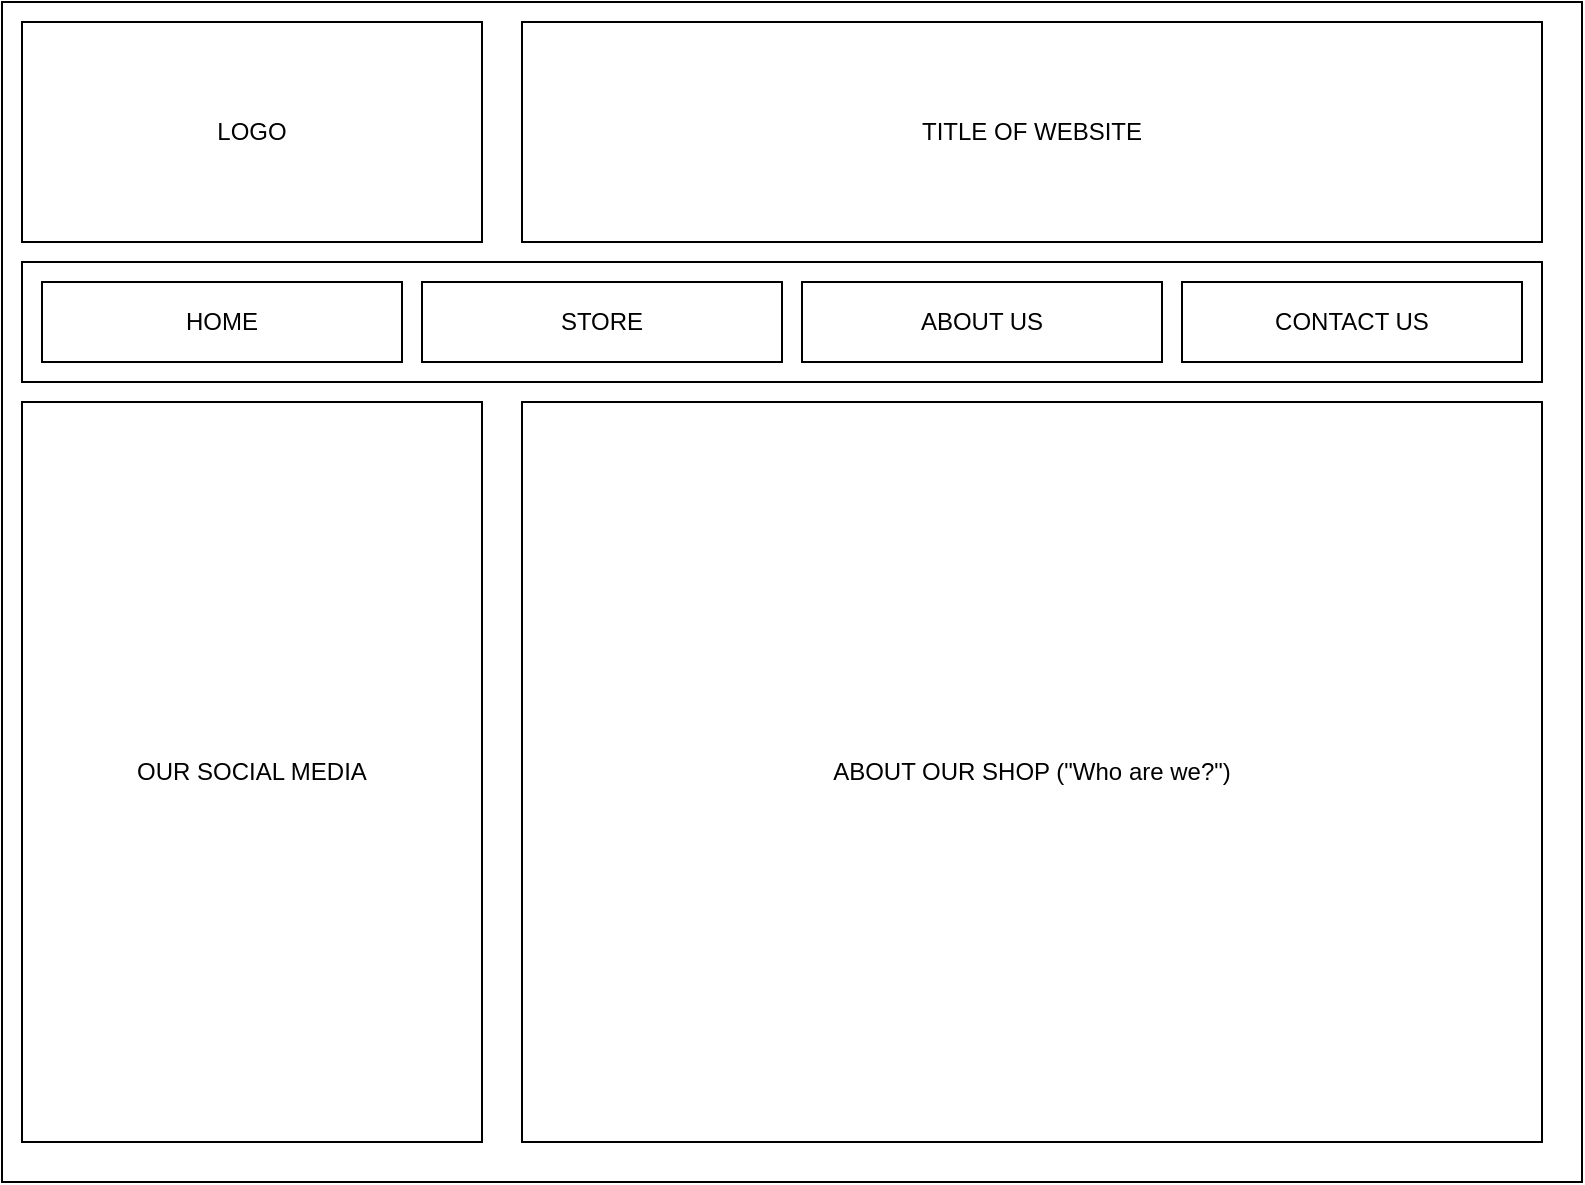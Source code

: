 <mxfile version="13.10.3" type="device"><diagram id="smVkLgaPRbsb72hqXyXr" name="Page-1"><mxGraphModel dx="1449" dy="627" grid="1" gridSize="10" guides="1" tooltips="1" connect="1" arrows="1" fold="1" page="1" pageScale="1" pageWidth="827" pageHeight="1169" math="0" shadow="0"><root><mxCell id="0"/><mxCell id="1" parent="0"/><mxCell id="NZYQVYrtvqEn0E00U35P-1" value="" style="rounded=0;whiteSpace=wrap;html=1;" vertex="1" parent="1"><mxGeometry x="20" y="30" width="790" height="590" as="geometry"/></mxCell><mxCell id="NZYQVYrtvqEn0E00U35P-3" value="OUR SOCIAL MEDIA" style="rounded=0;whiteSpace=wrap;html=1;" vertex="1" parent="1"><mxGeometry x="30" y="230" width="230" height="370" as="geometry"/></mxCell><mxCell id="NZYQVYrtvqEn0E00U35P-4" value="ABOUT OUR SHOP (&quot;Who are we?&quot;)" style="rounded=0;whiteSpace=wrap;html=1;" vertex="1" parent="1"><mxGeometry x="280" y="230" width="510" height="370" as="geometry"/></mxCell><mxCell id="NZYQVYrtvqEn0E00U35P-5" value="LOGO" style="rounded=0;whiteSpace=wrap;html=1;" vertex="1" parent="1"><mxGeometry x="30" y="40" width="230" height="110" as="geometry"/></mxCell><mxCell id="NZYQVYrtvqEn0E00U35P-6" value="TITLE OF WEBSITE" style="rounded=0;whiteSpace=wrap;html=1;" vertex="1" parent="1"><mxGeometry x="280" y="40" width="510" height="110" as="geometry"/></mxCell><mxCell id="NZYQVYrtvqEn0E00U35P-7" value="" style="rounded=0;whiteSpace=wrap;html=1;" vertex="1" parent="1"><mxGeometry x="30" y="160" width="760" height="60" as="geometry"/></mxCell><mxCell id="NZYQVYrtvqEn0E00U35P-8" value="HOME" style="rounded=0;whiteSpace=wrap;html=1;" vertex="1" parent="1"><mxGeometry x="40" y="170" width="180" height="40" as="geometry"/></mxCell><mxCell id="NZYQVYrtvqEn0E00U35P-12" value="STORE" style="rounded=0;whiteSpace=wrap;html=1;" vertex="1" parent="1"><mxGeometry x="230" y="170" width="180" height="40" as="geometry"/></mxCell><mxCell id="NZYQVYrtvqEn0E00U35P-13" value="CONTACT US" style="rounded=0;whiteSpace=wrap;html=1;" vertex="1" parent="1"><mxGeometry x="610" y="170" width="170" height="40" as="geometry"/></mxCell><mxCell id="NZYQVYrtvqEn0E00U35P-14" value="ABOUT US" style="rounded=0;whiteSpace=wrap;html=1;" vertex="1" parent="1"><mxGeometry x="420" y="170" width="180" height="40" as="geometry"/></mxCell></root></mxGraphModel></diagram></mxfile>